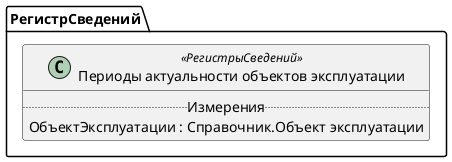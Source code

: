 ﻿@startuml ПериодыАктуальностиОбъектовЭксплуатации
'!include templates.wsd
'..\include templates.wsd
class РегистрСведений.ПериодыАктуальностиОбъектовЭксплуатации as "Периоды актуальности объектов эксплуатации" <<РегистрыСведений>>
{
..Измерения..
ОбъектЭксплуатации : Справочник.Объект эксплуатации
}
@enduml
